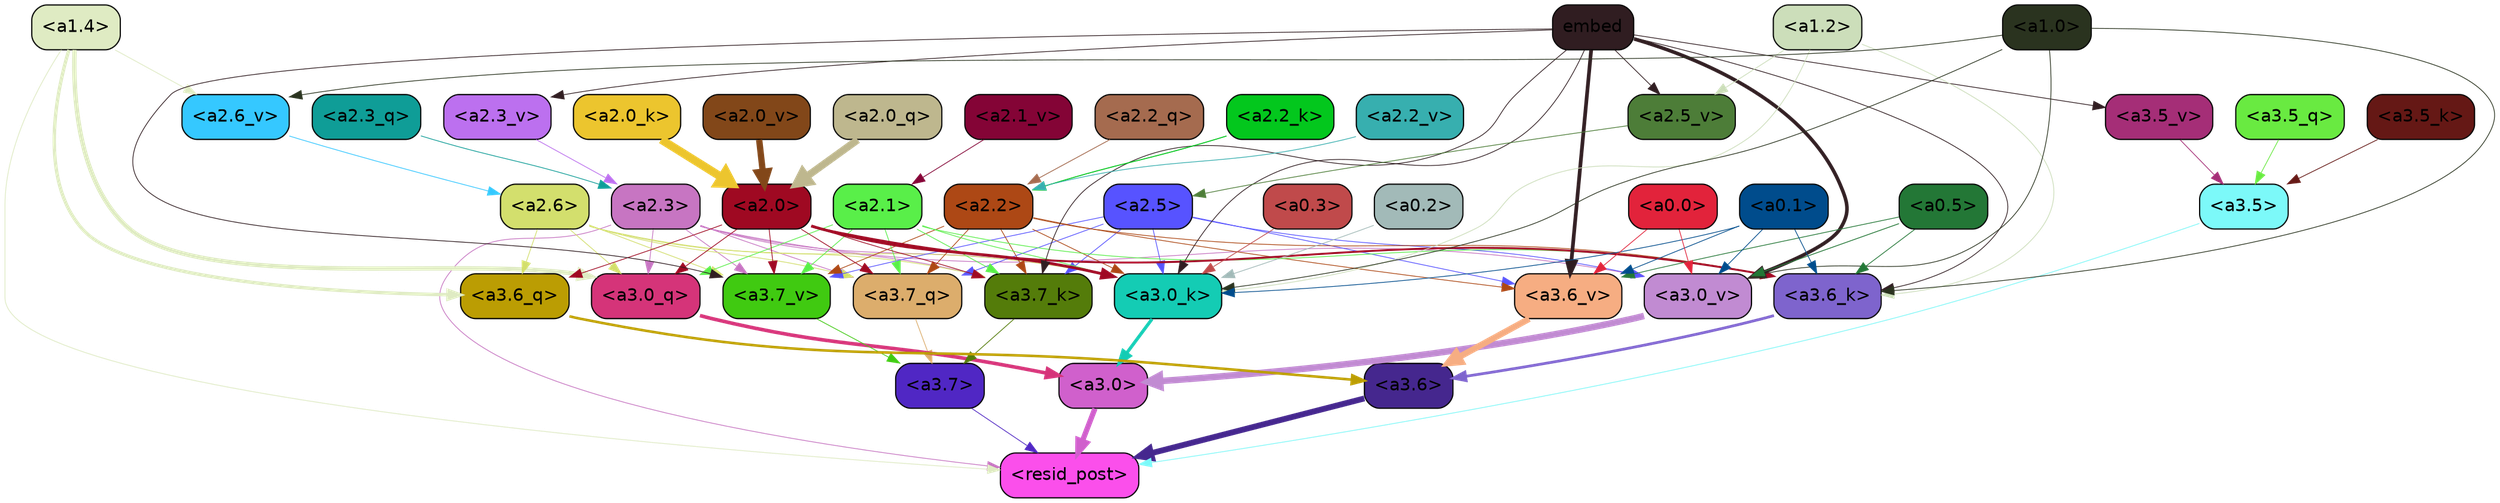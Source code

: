 strict digraph "" {
	graph [bgcolor=transparent,
		layout=dot,
		overlap=false,
		splines=true
	];
	"<a3.7>"	[color=black,
		fillcolor="#5027c4",
		fontname=Helvetica,
		shape=box,
		style="filled, rounded"];
	"<resid_post>"	[color=black,
		fillcolor="#fb4feb",
		fontname=Helvetica,
		shape=box,
		style="filled, rounded"];
	"<a3.7>" -> "<resid_post>"	[color="#5027c4",
		penwidth=0.6];
	"<a3.6>"	[color=black,
		fillcolor="#45278e",
		fontname=Helvetica,
		shape=box,
		style="filled, rounded"];
	"<a3.6>" -> "<resid_post>"	[color="#45278e",
		penwidth=4.670643210411072];
	"<a3.5>"	[color=black,
		fillcolor="#7cf9f9",
		fontname=Helvetica,
		shape=box,
		style="filled, rounded"];
	"<a3.5>" -> "<resid_post>"	[color="#7cf9f9",
		penwidth=0.6];
	"<a3.0>"	[color=black,
		fillcolor="#d060cc",
		fontname=Helvetica,
		shape=box,
		style="filled, rounded"];
	"<a3.0>" -> "<resid_post>"	[color="#d060cc",
		penwidth=4.246885180473328];
	"<a2.3>"	[color=black,
		fillcolor="#c775c2",
		fontname=Helvetica,
		shape=box,
		style="filled, rounded"];
	"<a2.3>" -> "<resid_post>"	[color="#c775c2",
		penwidth=0.6];
	"<a3.7_q>"	[color=black,
		fillcolor="#dcad6c",
		fontname=Helvetica,
		shape=box,
		style="filled, rounded"];
	"<a2.3>" -> "<a3.7_q>"	[color="#c775c2",
		penwidth=0.6];
	"<a3.0_q>"	[color=black,
		fillcolor="#d53479",
		fontname=Helvetica,
		shape=box,
		style="filled, rounded"];
	"<a2.3>" -> "<a3.0_q>"	[color="#c775c2",
		penwidth=0.6];
	"<a3.7_k>"	[color=black,
		fillcolor="#547c0a",
		fontname=Helvetica,
		shape=box,
		style="filled, rounded"];
	"<a2.3>" -> "<a3.7_k>"	[color="#c775c2",
		penwidth=0.6];
	"<a3.0_k>"	[color=black,
		fillcolor="#14ccb4",
		fontname=Helvetica,
		shape=box,
		style="filled, rounded"];
	"<a2.3>" -> "<a3.0_k>"	[color="#c775c2",
		penwidth=0.6];
	"<a3.7_v>"	[color=black,
		fillcolor="#40ca11",
		fontname=Helvetica,
		shape=box,
		style="filled, rounded"];
	"<a2.3>" -> "<a3.7_v>"	[color="#c775c2",
		penwidth=0.6];
	"<a3.0_v>"	[color=black,
		fillcolor="#c18bd2",
		fontname=Helvetica,
		shape=box,
		style="filled, rounded"];
	"<a2.3>" -> "<a3.0_v>"	[color="#c775c2",
		penwidth=0.6];
	"<a1.4>"	[color=black,
		fillcolor="#dfebc3",
		fontname=Helvetica,
		shape=box,
		style="filled, rounded"];
	"<a1.4>" -> "<resid_post>"	[color="#dfebc3",
		penwidth=0.6];
	"<a3.6_q>"	[color=black,
		fillcolor="#bb9d03",
		fontname=Helvetica,
		shape=box,
		style="filled, rounded"];
	"<a1.4>" -> "<a3.6_q>"	[color="#dfebc3",
		penwidth=2.6487714648246765];
	"<a1.4>" -> "<a3.0_q>"	[color="#dfebc3",
		penwidth=3.477886103093624];
	"<a2.6_v>"	[color=black,
		fillcolor="#35c8ff",
		fontname=Helvetica,
		shape=box,
		style="filled, rounded"];
	"<a1.4>" -> "<a2.6_v>"	[color="#dfebc3",
		penwidth=0.6];
	"<a3.7_q>" -> "<a3.7>"	[color="#dcad6c",
		penwidth=0.6];
	"<a3.6_q>" -> "<a3.6>"	[color="#bb9d03",
		penwidth=2.03758105635643];
	"<a3.5_q>"	[color=black,
		fillcolor="#69ea41",
		fontname=Helvetica,
		shape=box,
		style="filled, rounded"];
	"<a3.5_q>" -> "<a3.5>"	[color="#69ea41",
		penwidth=0.6];
	"<a3.0_q>" -> "<a3.0>"	[color="#d53479",
		penwidth=2.8638100624084473];
	"<a3.7_k>" -> "<a3.7>"	[color="#547c0a",
		penwidth=0.6];
	"<a3.6_k>"	[color=black,
		fillcolor="#7e64cd",
		fontname=Helvetica,
		shape=box,
		style="filled, rounded"];
	"<a3.6_k>" -> "<a3.6>"	[color="#7e64cd",
		penwidth=2.174198240041733];
	"<a3.5_k>"	[color=black,
		fillcolor="#651815",
		fontname=Helvetica,
		shape=box,
		style="filled, rounded"];
	"<a3.5_k>" -> "<a3.5>"	[color="#651815",
		penwidth=0.6];
	"<a3.0_k>" -> "<a3.0>"	[color="#14ccb4",
		penwidth=2.6274144649505615];
	"<a3.7_v>" -> "<a3.7>"	[color="#40ca11",
		penwidth=0.6];
	"<a3.6_v>"	[color=black,
		fillcolor="#f6ad82",
		fontname=Helvetica,
		shape=box,
		style="filled, rounded"];
	"<a3.6_v>" -> "<a3.6>"	[color="#f6ad82",
		penwidth=5.002329230308533];
	"<a3.5_v>"	[color=black,
		fillcolor="#a52e77",
		fontname=Helvetica,
		shape=box,
		style="filled, rounded"];
	"<a3.5_v>" -> "<a3.5>"	[color="#a52e77",
		penwidth=0.6];
	"<a3.0_v>" -> "<a3.0>"	[color="#c18bd2",
		penwidth=5.188832879066467];
	"<a2.6>"	[color=black,
		fillcolor="#d3df6d",
		fontname=Helvetica,
		shape=box,
		style="filled, rounded"];
	"<a2.6>" -> "<a3.7_q>"	[color="#d3df6d",
		penwidth=0.6];
	"<a2.6>" -> "<a3.6_q>"	[color="#d3df6d",
		penwidth=0.6];
	"<a2.6>" -> "<a3.0_q>"	[color="#d3df6d",
		penwidth=0.6];
	"<a2.6>" -> "<a3.7_k>"	[color="#d3df6d",
		penwidth=0.6];
	"<a2.6>" -> "<a3.0_k>"	[color="#d3df6d",
		penwidth=0.6];
	"<a2.6>" -> "<a3.7_v>"	[color="#d3df6d",
		penwidth=0.6];
	"<a2.5>"	[color=black,
		fillcolor="#5753ff",
		fontname=Helvetica,
		shape=box,
		style="filled, rounded"];
	"<a2.5>" -> "<a3.7_q>"	[color="#5753ff",
		penwidth=0.6];
	"<a2.5>" -> "<a3.7_k>"	[color="#5753ff",
		penwidth=0.6];
	"<a2.5>" -> "<a3.0_k>"	[color="#5753ff",
		penwidth=0.6];
	"<a2.5>" -> "<a3.7_v>"	[color="#5753ff",
		penwidth=0.6];
	"<a2.5>" -> "<a3.6_v>"	[color="#5753ff",
		penwidth=0.6];
	"<a2.5>" -> "<a3.0_v>"	[color="#5753ff",
		penwidth=0.6];
	"<a2.2>"	[color=black,
		fillcolor="#ad4815",
		fontname=Helvetica,
		shape=box,
		style="filled, rounded"];
	"<a2.2>" -> "<a3.7_q>"	[color="#ad4815",
		penwidth=0.6];
	"<a2.2>" -> "<a3.7_k>"	[color="#ad4815",
		penwidth=0.6];
	"<a2.2>" -> "<a3.6_k>"	[color="#ad4815",
		penwidth=0.6];
	"<a2.2>" -> "<a3.0_k>"	[color="#ad4815",
		penwidth=0.6];
	"<a2.2>" -> "<a3.7_v>"	[color="#ad4815",
		penwidth=0.6];
	"<a2.2>" -> "<a3.6_v>"	[color="#ad4815",
		penwidth=0.6];
	"<a2.1>"	[color=black,
		fillcolor="#59ef49",
		fontname=Helvetica,
		shape=box,
		style="filled, rounded"];
	"<a2.1>" -> "<a3.7_q>"	[color="#59ef49",
		penwidth=0.6];
	"<a2.1>" -> "<a3.0_q>"	[color="#59ef49",
		penwidth=0.6];
	"<a2.1>" -> "<a3.7_k>"	[color="#59ef49",
		penwidth=0.6];
	"<a2.1>" -> "<a3.6_k>"	[color="#59ef49",
		penwidth=0.6];
	"<a2.1>" -> "<a3.0_k>"	[color="#59ef49",
		penwidth=0.6];
	"<a2.1>" -> "<a3.7_v>"	[color="#59ef49",
		penwidth=0.6];
	"<a2.0>"	[color=black,
		fillcolor="#9f0922",
		fontname=Helvetica,
		shape=box,
		style="filled, rounded"];
	"<a2.0>" -> "<a3.7_q>"	[color="#9f0922",
		penwidth=0.6];
	"<a2.0>" -> "<a3.6_q>"	[color="#9f0922",
		penwidth=0.6];
	"<a2.0>" -> "<a3.0_q>"	[color="#9f0922",
		penwidth=0.6];
	"<a2.0>" -> "<a3.7_k>"	[color="#9f0922",
		penwidth=0.6];
	"<a2.0>" -> "<a3.6_k>"	[color="#9f0922",
		penwidth=1.5417278409004211];
	"<a2.0>" -> "<a3.0_k>"	[color="#9f0922",
		penwidth=2.23091459274292];
	"<a2.0>" -> "<a3.7_v>"	[color="#9f0922",
		penwidth=0.6];
	embed	[color=black,
		fillcolor="#301d21",
		fontname=Helvetica,
		shape=box,
		style="filled, rounded"];
	embed -> "<a3.7_k>"	[color="#301d21",
		penwidth=0.6];
	embed -> "<a3.6_k>"	[color="#301d21",
		penwidth=0.6];
	embed -> "<a3.0_k>"	[color="#301d21",
		penwidth=0.6];
	embed -> "<a3.7_v>"	[color="#301d21",
		penwidth=0.6];
	embed -> "<a3.6_v>"	[color="#301d21",
		penwidth=2.9511587619781494];
	embed -> "<a3.5_v>"	[color="#301d21",
		penwidth=0.6];
	embed -> "<a3.0_v>"	[color="#301d21",
		penwidth=2.8577730655670166];
	"<a2.5_v>"	[color=black,
		fillcolor="#4d7d38",
		fontname=Helvetica,
		shape=box,
		style="filled, rounded"];
	embed -> "<a2.5_v>"	[color="#301d21",
		penwidth=0.6];
	"<a2.3_v>"	[color=black,
		fillcolor="#bc70ef",
		fontname=Helvetica,
		shape=box,
		style="filled, rounded"];
	embed -> "<a2.3_v>"	[color="#301d21",
		penwidth=0.6];
	"<a1.2>"	[color=black,
		fillcolor="#ccdeba",
		fontname=Helvetica,
		shape=box,
		style="filled, rounded"];
	"<a1.2>" -> "<a3.6_k>"	[color="#ccdeba",
		penwidth=0.6];
	"<a1.2>" -> "<a3.0_k>"	[color="#ccdeba",
		penwidth=0.6];
	"<a1.2>" -> "<a2.5_v>"	[color="#ccdeba",
		penwidth=0.6];
	"<a1.0>"	[color=black,
		fillcolor="#2a331f",
		fontname=Helvetica,
		shape=box,
		style="filled, rounded"];
	"<a1.0>" -> "<a3.6_k>"	[color="#2a331f",
		penwidth=0.6];
	"<a1.0>" -> "<a3.0_k>"	[color="#2a331f",
		penwidth=0.6];
	"<a1.0>" -> "<a3.0_v>"	[color="#2a331f",
		penwidth=0.6];
	"<a1.0>" -> "<a2.6_v>"	[color="#2a331f",
		penwidth=0.6];
	"<a0.5>"	[color=black,
		fillcolor="#237736",
		fontname=Helvetica,
		shape=box,
		style="filled, rounded"];
	"<a0.5>" -> "<a3.6_k>"	[color="#237736",
		penwidth=0.6];
	"<a0.5>" -> "<a3.6_v>"	[color="#237736",
		penwidth=0.6];
	"<a0.5>" -> "<a3.0_v>"	[color="#237736",
		penwidth=0.6446345448493958];
	"<a0.1>"	[color=black,
		fillcolor="#004c8c",
		fontname=Helvetica,
		shape=box,
		style="filled, rounded"];
	"<a0.1>" -> "<a3.6_k>"	[color="#004c8c",
		penwidth=0.6];
	"<a0.1>" -> "<a3.0_k>"	[color="#004c8c",
		penwidth=0.6];
	"<a0.1>" -> "<a3.6_v>"	[color="#004c8c",
		penwidth=0.6];
	"<a0.1>" -> "<a3.0_v>"	[color="#004c8c",
		penwidth=0.6];
	"<a0.3>"	[color=black,
		fillcolor="#c04a4b",
		fontname=Helvetica,
		shape=box,
		style="filled, rounded"];
	"<a0.3>" -> "<a3.0_k>"	[color="#c04a4b",
		penwidth=0.6];
	"<a0.2>"	[color=black,
		fillcolor="#a2bab8",
		fontname=Helvetica,
		shape=box,
		style="filled, rounded"];
	"<a0.2>" -> "<a3.0_k>"	[color="#a2bab8",
		penwidth=0.6];
	"<a0.0>"	[color=black,
		fillcolor="#e2233b",
		fontname=Helvetica,
		shape=box,
		style="filled, rounded"];
	"<a0.0>" -> "<a3.6_v>"	[color="#e2233b",
		penwidth=0.6];
	"<a0.0>" -> "<a3.0_v>"	[color="#e2233b",
		penwidth=0.6];
	"<a2.3_q>"	[color=black,
		fillcolor="#0f9d97",
		fontname=Helvetica,
		shape=box,
		style="filled, rounded"];
	"<a2.3_q>" -> "<a2.3>"	[color="#0f9d97",
		penwidth=0.6];
	"<a2.2_q>"	[color=black,
		fillcolor="#a56b4f",
		fontname=Helvetica,
		shape=box,
		style="filled, rounded"];
	"<a2.2_q>" -> "<a2.2>"	[color="#a56b4f",
		penwidth=0.6407594680786133];
	"<a2.0_q>"	[color=black,
		fillcolor="#beb78e",
		fontname=Helvetica,
		shape=box,
		style="filled, rounded"];
	"<a2.0_q>" -> "<a2.0>"	[color="#beb78e",
		penwidth=5.885338068008423];
	"<a2.2_k>"	[color=black,
		fillcolor="#03c71d",
		fontname=Helvetica,
		shape=box,
		style="filled, rounded"];
	"<a2.2_k>" -> "<a2.2>"	[color="#03c71d",
		penwidth=0.7811911106109619];
	"<a2.0_k>"	[color=black,
		fillcolor="#ecc52e",
		fontname=Helvetica,
		shape=box,
		style="filled, rounded"];
	"<a2.0_k>" -> "<a2.0>"	[color="#ecc52e",
		penwidth=6.657835483551025];
	"<a2.6_v>" -> "<a2.6>"	[color="#35c8ff",
		penwidth=0.6];
	"<a2.5_v>" -> "<a2.5>"	[color="#4d7d38",
		penwidth=0.6];
	"<a2.3_v>" -> "<a2.3>"	[color="#bc70ef",
		penwidth=0.6];
	"<a2.2_v>"	[color=black,
		fillcolor="#37afaf",
		fontname=Helvetica,
		shape=box,
		style="filled, rounded"];
	"<a2.2_v>" -> "<a2.2>"	[color="#37afaf",
		penwidth=0.6];
	"<a2.1_v>"	[color=black,
		fillcolor="#840436",
		fontname=Helvetica,
		shape=box,
		style="filled, rounded"];
	"<a2.1_v>" -> "<a2.1>"	[color="#840436",
		penwidth=0.6];
	"<a2.0_v>"	[color=black,
		fillcolor="#824719",
		fontname=Helvetica,
		shape=box,
		style="filled, rounded"];
	"<a2.0_v>" -> "<a2.0>"	[color="#824719",
		penwidth=5.070239782333374];
}
